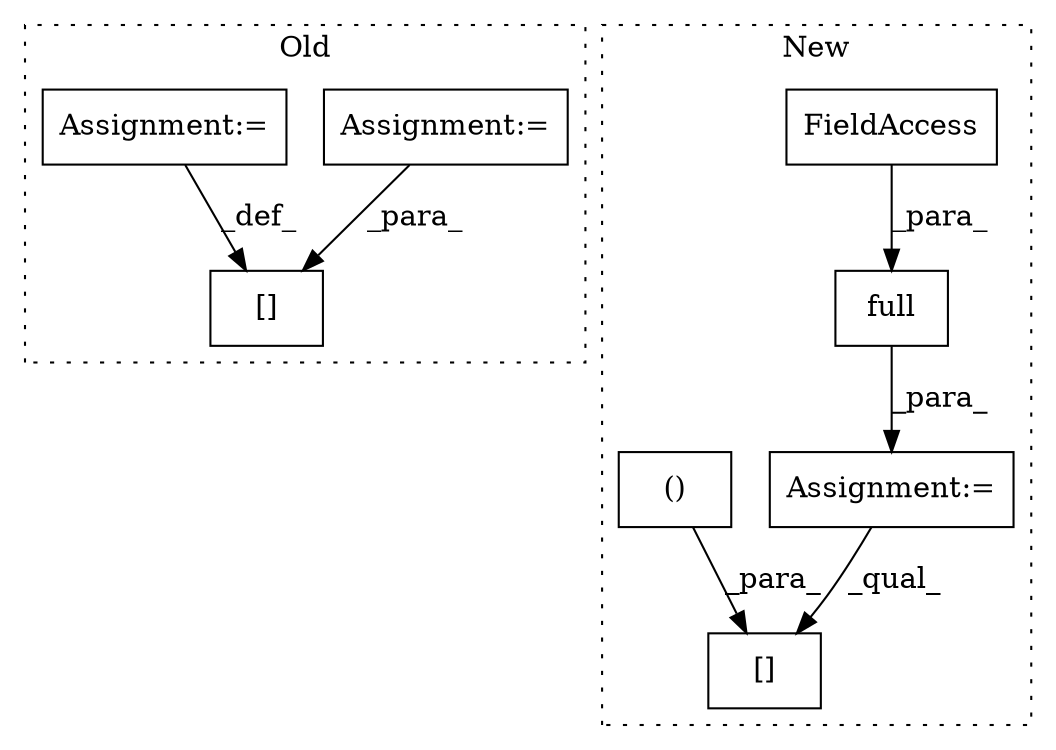 digraph G {
subgraph cluster0 {
1 [label="[]" a="2" s="1025,1043" l="10,1" shape="box"];
5 [label="Assignment:=" a="7" s="645" l="1" shape="box"];
8 [label="Assignment:=" a="7" s="1044" l="1" shape="box"];
label = "Old";
style="dotted";
}
subgraph cluster1 {
2 [label="full" a="32" s="640,671" l="5,1" shape="box"];
3 [label="Assignment:=" a="7" s="633" l="1" shape="box"];
4 [label="FieldAccess" a="22" s="645" l="16" shape="box"];
6 [label="[]" a="2" s="1017,1070" l="14,2" shape="box"];
7 [label="()" a="106" s="1031" l="39" shape="box"];
label = "New";
style="dotted";
}
2 -> 3 [label="_para_"];
3 -> 6 [label="_qual_"];
4 -> 2 [label="_para_"];
5 -> 1 [label="_para_"];
7 -> 6 [label="_para_"];
8 -> 1 [label="_def_"];
}